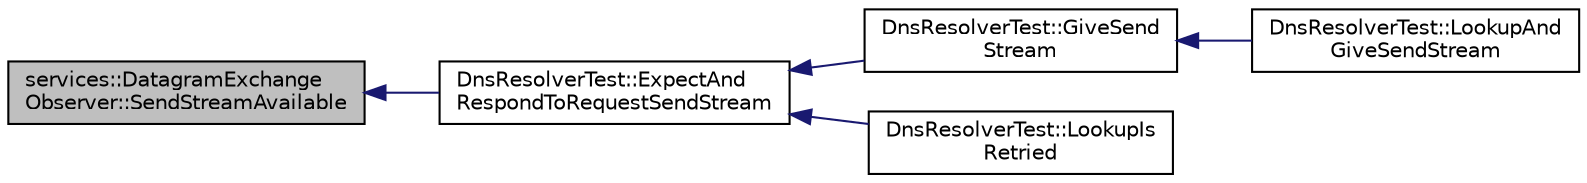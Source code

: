 digraph "services::DatagramExchangeObserver::SendStreamAvailable"
{
 // INTERACTIVE_SVG=YES
  edge [fontname="Helvetica",fontsize="10",labelfontname="Helvetica",labelfontsize="10"];
  node [fontname="Helvetica",fontsize="10",shape=record];
  rankdir="LR";
  Node4 [label="services::DatagramExchange\lObserver::SendStreamAvailable",height=0.2,width=0.4,color="black", fillcolor="grey75", style="filled", fontcolor="black"];
  Node4 -> Node5 [dir="back",color="midnightblue",fontsize="10",style="solid",fontname="Helvetica"];
  Node5 [label="DnsResolverTest::ExpectAnd\lRespondToRequestSendStream",height=0.2,width=0.4,color="black", fillcolor="white", style="filled",URL="$dd/d31/class_dns_resolver_test.html#a79be6aaf8e255362c6d53115cb894b92"];
  Node5 -> Node6 [dir="back",color="midnightblue",fontsize="10",style="solid",fontname="Helvetica"];
  Node6 [label="DnsResolverTest::GiveSend\lStream",height=0.2,width=0.4,color="black", fillcolor="white", style="filled",URL="$dd/d31/class_dns_resolver_test.html#abde4764abb0aac972fee63c8358722f6"];
  Node6 -> Node7 [dir="back",color="midnightblue",fontsize="10",style="solid",fontname="Helvetica"];
  Node7 [label="DnsResolverTest::LookupAnd\lGiveSendStream",height=0.2,width=0.4,color="black", fillcolor="white", style="filled",URL="$dd/d31/class_dns_resolver_test.html#ab073f08530d8f41d887779fb79066f43"];
  Node5 -> Node8 [dir="back",color="midnightblue",fontsize="10",style="solid",fontname="Helvetica"];
  Node8 [label="DnsResolverTest::LookupIs\lRetried",height=0.2,width=0.4,color="black", fillcolor="white", style="filled",URL="$dd/d31/class_dns_resolver_test.html#afeae942858bcd81d5db1547252ecab80"];
}
